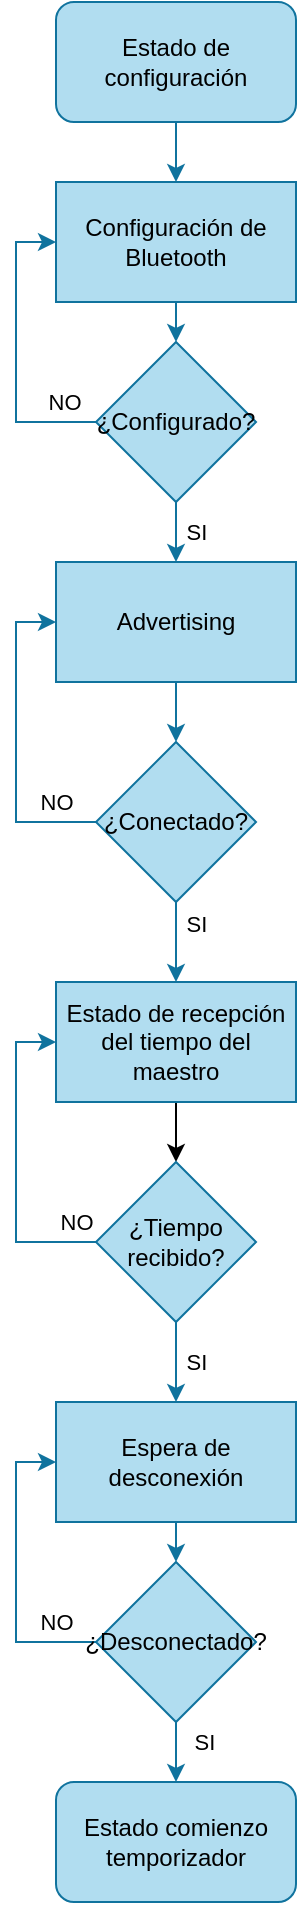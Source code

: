<mxfile version="14.7.3" type="device"><diagram id="C5RBs43oDa-KdzZeNtuy" name="Page-1"><mxGraphModel dx="786" dy="625" grid="1" gridSize="10" guides="1" tooltips="1" connect="1" arrows="1" fold="1" page="1" pageScale="1" pageWidth="827" pageHeight="1169" math="0" shadow="0"><root><mxCell id="WIyWlLk6GJQsqaUBKTNV-0"/><mxCell id="WIyWlLk6GJQsqaUBKTNV-1" parent="WIyWlLk6GJQsqaUBKTNV-0"/><mxCell id="cEpV-Jo4Pp51tE5iQaw5-6" style="edgeStyle=orthogonalEdgeStyle;rounded=0;orthogonalLoop=1;jettySize=auto;html=1;exitX=0.5;exitY=1;exitDx=0;exitDy=0;entryX=0.5;entryY=0;entryDx=0;entryDy=0;fillColor=#b1ddf0;strokeColor=#10739e;" edge="1" parent="WIyWlLk6GJQsqaUBKTNV-1" source="cEpV-Jo4Pp51tE5iQaw5-1" target="cEpV-Jo4Pp51tE5iQaw5-2"><mxGeometry relative="1" as="geometry"/></mxCell><mxCell id="cEpV-Jo4Pp51tE5iQaw5-1" value="Estado de configuración" style="rounded=1;whiteSpace=wrap;html=1;fillColor=#b1ddf0;strokeColor=#10739e;" vertex="1" parent="WIyWlLk6GJQsqaUBKTNV-1"><mxGeometry x="340" y="30" width="120" height="60" as="geometry"/></mxCell><mxCell id="cEpV-Jo4Pp51tE5iQaw5-7" style="edgeStyle=orthogonalEdgeStyle;rounded=0;orthogonalLoop=1;jettySize=auto;html=1;exitX=0.5;exitY=1;exitDx=0;exitDy=0;entryX=0.5;entryY=0;entryDx=0;entryDy=0;fillColor=#b1ddf0;strokeColor=#10739e;" edge="1" parent="WIyWlLk6GJQsqaUBKTNV-1" source="cEpV-Jo4Pp51tE5iQaw5-2" target="cEpV-Jo4Pp51tE5iQaw5-3"><mxGeometry relative="1" as="geometry"/></mxCell><mxCell id="cEpV-Jo4Pp51tE5iQaw5-2" value="Configuración de Bluetooth" style="rounded=0;whiteSpace=wrap;html=1;fillColor=#b1ddf0;strokeColor=#10739e;" vertex="1" parent="WIyWlLk6GJQsqaUBKTNV-1"><mxGeometry x="340" y="120" width="120" height="60" as="geometry"/></mxCell><mxCell id="cEpV-Jo4Pp51tE5iQaw5-8" style="edgeStyle=orthogonalEdgeStyle;rounded=0;orthogonalLoop=1;jettySize=auto;html=1;exitX=0.5;exitY=1;exitDx=0;exitDy=0;entryX=0.5;entryY=0;entryDx=0;entryDy=0;fillColor=#b1ddf0;strokeColor=#10739e;" edge="1" parent="WIyWlLk6GJQsqaUBKTNV-1" source="cEpV-Jo4Pp51tE5iQaw5-3" target="cEpV-Jo4Pp51tE5iQaw5-4"><mxGeometry relative="1" as="geometry"/></mxCell><mxCell id="cEpV-Jo4Pp51tE5iQaw5-10" value="SI" style="edgeLabel;html=1;align=center;verticalAlign=middle;resizable=0;points=[];" vertex="1" connectable="0" parent="cEpV-Jo4Pp51tE5iQaw5-8"><mxGeometry y="1" relative="1" as="geometry"><mxPoint x="9" as="offset"/></mxGeometry></mxCell><mxCell id="cEpV-Jo4Pp51tE5iQaw5-12" style="edgeStyle=orthogonalEdgeStyle;rounded=0;orthogonalLoop=1;jettySize=auto;html=1;exitX=0;exitY=0.5;exitDx=0;exitDy=0;entryX=0;entryY=0.5;entryDx=0;entryDy=0;fillColor=#b1ddf0;strokeColor=#10739e;" edge="1" parent="WIyWlLk6GJQsqaUBKTNV-1" source="cEpV-Jo4Pp51tE5iQaw5-3" target="cEpV-Jo4Pp51tE5iQaw5-2"><mxGeometry relative="1" as="geometry"/></mxCell><mxCell id="cEpV-Jo4Pp51tE5iQaw5-13" value="NO" style="edgeLabel;html=1;align=center;verticalAlign=middle;resizable=0;points=[];" vertex="1" connectable="0" parent="cEpV-Jo4Pp51tE5iQaw5-12"><mxGeometry x="-0.788" relative="1" as="geometry"><mxPoint y="-10" as="offset"/></mxGeometry></mxCell><mxCell id="cEpV-Jo4Pp51tE5iQaw5-3" value="¿Configurado?" style="rhombus;whiteSpace=wrap;html=1;fillColor=#b1ddf0;strokeColor=#10739e;" vertex="1" parent="WIyWlLk6GJQsqaUBKTNV-1"><mxGeometry x="360" y="200" width="80" height="80" as="geometry"/></mxCell><mxCell id="cEpV-Jo4Pp51tE5iQaw5-9" style="edgeStyle=orthogonalEdgeStyle;rounded=0;orthogonalLoop=1;jettySize=auto;html=1;exitX=0.5;exitY=1;exitDx=0;exitDy=0;entryX=0.5;entryY=0;entryDx=0;entryDy=0;fillColor=#b1ddf0;strokeColor=#10739e;" edge="1" parent="WIyWlLk6GJQsqaUBKTNV-1" source="cEpV-Jo4Pp51tE5iQaw5-4" target="cEpV-Jo4Pp51tE5iQaw5-5"><mxGeometry relative="1" as="geometry"/></mxCell><mxCell id="cEpV-Jo4Pp51tE5iQaw5-4" value="Advertising" style="rounded=0;whiteSpace=wrap;html=1;fillColor=#b1ddf0;strokeColor=#10739e;" vertex="1" parent="WIyWlLk6GJQsqaUBKTNV-1"><mxGeometry x="340" y="310" width="120" height="60" as="geometry"/></mxCell><mxCell id="cEpV-Jo4Pp51tE5iQaw5-15" style="edgeStyle=orthogonalEdgeStyle;rounded=0;orthogonalLoop=1;jettySize=auto;html=1;exitX=0;exitY=0.5;exitDx=0;exitDy=0;entryX=0;entryY=0.5;entryDx=0;entryDy=0;fillColor=#b1ddf0;strokeColor=#10739e;" edge="1" parent="WIyWlLk6GJQsqaUBKTNV-1" source="cEpV-Jo4Pp51tE5iQaw5-5" target="cEpV-Jo4Pp51tE5iQaw5-4"><mxGeometry relative="1" as="geometry"/></mxCell><mxCell id="cEpV-Jo4Pp51tE5iQaw5-16" value="NO" style="edgeLabel;html=1;align=center;verticalAlign=middle;resizable=0;points=[];" vertex="1" connectable="0" parent="cEpV-Jo4Pp51tE5iQaw5-15"><mxGeometry x="-0.753" y="-1" relative="1" as="geometry"><mxPoint y="-9" as="offset"/></mxGeometry></mxCell><mxCell id="cEpV-Jo4Pp51tE5iQaw5-18" style="edgeStyle=orthogonalEdgeStyle;rounded=0;orthogonalLoop=1;jettySize=auto;html=1;exitX=0.5;exitY=1;exitDx=0;exitDy=0;entryX=0.5;entryY=0;entryDx=0;entryDy=0;fillColor=#b1ddf0;strokeColor=#10739e;" edge="1" parent="WIyWlLk6GJQsqaUBKTNV-1" source="cEpV-Jo4Pp51tE5iQaw5-5" target="cEpV-Jo4Pp51tE5iQaw5-17"><mxGeometry relative="1" as="geometry"/></mxCell><mxCell id="cEpV-Jo4Pp51tE5iQaw5-19" value="SI" style="edgeLabel;html=1;align=center;verticalAlign=middle;resizable=0;points=[];" vertex="1" connectable="0" parent="cEpV-Jo4Pp51tE5iQaw5-18"><mxGeometry x="-0.45" relative="1" as="geometry"><mxPoint x="10" as="offset"/></mxGeometry></mxCell><mxCell id="cEpV-Jo4Pp51tE5iQaw5-5" value="¿Conectado?" style="rhombus;whiteSpace=wrap;html=1;fillColor=#b1ddf0;strokeColor=#10739e;" vertex="1" parent="WIyWlLk6GJQsqaUBKTNV-1"><mxGeometry x="360" y="400" width="80" height="80" as="geometry"/></mxCell><mxCell id="cEpV-Jo4Pp51tE5iQaw5-21" style="edgeStyle=orthogonalEdgeStyle;rounded=0;orthogonalLoop=1;jettySize=auto;html=1;exitX=0.5;exitY=1;exitDx=0;exitDy=0;entryX=0.5;entryY=0;entryDx=0;entryDy=0;" edge="1" parent="WIyWlLk6GJQsqaUBKTNV-1" source="cEpV-Jo4Pp51tE5iQaw5-17" target="cEpV-Jo4Pp51tE5iQaw5-20"><mxGeometry relative="1" as="geometry"/></mxCell><mxCell id="cEpV-Jo4Pp51tE5iQaw5-17" value="Estado de recepción del tiempo del maestro" style="rounded=0;whiteSpace=wrap;html=1;fillColor=#b1ddf0;strokeColor=#10739e;" vertex="1" parent="WIyWlLk6GJQsqaUBKTNV-1"><mxGeometry x="340" y="520" width="120" height="60" as="geometry"/></mxCell><mxCell id="cEpV-Jo4Pp51tE5iQaw5-22" value="NO" style="edgeStyle=orthogonalEdgeStyle;rounded=0;orthogonalLoop=1;jettySize=auto;html=1;exitX=0;exitY=0.5;exitDx=0;exitDy=0;entryX=0;entryY=0.5;entryDx=0;entryDy=0;fillColor=#b1ddf0;strokeColor=#10739e;" edge="1" parent="WIyWlLk6GJQsqaUBKTNV-1" source="cEpV-Jo4Pp51tE5iQaw5-20" target="cEpV-Jo4Pp51tE5iQaw5-17"><mxGeometry x="-0.875" y="-10" relative="1" as="geometry"><mxPoint as="offset"/></mxGeometry></mxCell><mxCell id="cEpV-Jo4Pp51tE5iQaw5-24" value="SI" style="edgeStyle=orthogonalEdgeStyle;rounded=0;orthogonalLoop=1;jettySize=auto;html=1;exitX=0.5;exitY=1;exitDx=0;exitDy=0;entryX=0.5;entryY=0;entryDx=0;entryDy=0;fillColor=#b1ddf0;strokeColor=#10739e;" edge="1" parent="WIyWlLk6GJQsqaUBKTNV-1" source="cEpV-Jo4Pp51tE5iQaw5-20" target="cEpV-Jo4Pp51tE5iQaw5-23"><mxGeometry y="10" relative="1" as="geometry"><mxPoint as="offset"/></mxGeometry></mxCell><mxCell id="cEpV-Jo4Pp51tE5iQaw5-20" value="¿Tiempo recibido?" style="rhombus;whiteSpace=wrap;html=1;fillColor=#b1ddf0;strokeColor=#10739e;" vertex="1" parent="WIyWlLk6GJQsqaUBKTNV-1"><mxGeometry x="360" y="610" width="80" height="80" as="geometry"/></mxCell><mxCell id="cEpV-Jo4Pp51tE5iQaw5-26" style="edgeStyle=orthogonalEdgeStyle;rounded=0;orthogonalLoop=1;jettySize=auto;html=1;exitX=0.5;exitY=1;exitDx=0;exitDy=0;entryX=0.5;entryY=0;entryDx=0;entryDy=0;fillColor=#b1ddf0;strokeColor=#10739e;" edge="1" parent="WIyWlLk6GJQsqaUBKTNV-1" source="cEpV-Jo4Pp51tE5iQaw5-23" target="cEpV-Jo4Pp51tE5iQaw5-25"><mxGeometry relative="1" as="geometry"/></mxCell><mxCell id="cEpV-Jo4Pp51tE5iQaw5-23" value="Espera de desconexión" style="rounded=0;whiteSpace=wrap;html=1;fillColor=#b1ddf0;strokeColor=#10739e;" vertex="1" parent="WIyWlLk6GJQsqaUBKTNV-1"><mxGeometry x="340" y="730" width="120" height="60" as="geometry"/></mxCell><mxCell id="cEpV-Jo4Pp51tE5iQaw5-27" style="edgeStyle=orthogonalEdgeStyle;rounded=0;orthogonalLoop=1;jettySize=auto;html=1;exitX=0;exitY=0.5;exitDx=0;exitDy=0;entryX=0;entryY=0.5;entryDx=0;entryDy=0;fillColor=#b1ddf0;strokeColor=#10739e;" edge="1" parent="WIyWlLk6GJQsqaUBKTNV-1" source="cEpV-Jo4Pp51tE5iQaw5-25" target="cEpV-Jo4Pp51tE5iQaw5-23"><mxGeometry relative="1" as="geometry"/></mxCell><mxCell id="cEpV-Jo4Pp51tE5iQaw5-28" value="NO" style="edgeLabel;html=1;align=center;verticalAlign=middle;resizable=0;points=[];" vertex="1" connectable="0" parent="cEpV-Jo4Pp51tE5iQaw5-27"><mxGeometry x="-0.867" y="2" relative="1" as="geometry"><mxPoint x="-10" y="-12" as="offset"/></mxGeometry></mxCell><mxCell id="cEpV-Jo4Pp51tE5iQaw5-30" style="edgeStyle=orthogonalEdgeStyle;rounded=0;orthogonalLoop=1;jettySize=auto;html=1;exitX=0.5;exitY=1;exitDx=0;exitDy=0;entryX=0.5;entryY=0;entryDx=0;entryDy=0;fillColor=#b1ddf0;strokeColor=#10739e;" edge="1" parent="WIyWlLk6GJQsqaUBKTNV-1" source="cEpV-Jo4Pp51tE5iQaw5-25" target="cEpV-Jo4Pp51tE5iQaw5-29"><mxGeometry relative="1" as="geometry"/></mxCell><mxCell id="cEpV-Jo4Pp51tE5iQaw5-31" value="SI" style="edgeLabel;html=1;align=center;verticalAlign=middle;resizable=0;points=[];" vertex="1" connectable="0" parent="cEpV-Jo4Pp51tE5iQaw5-30"><mxGeometry x="0.067" y="2" relative="1" as="geometry"><mxPoint x="12" y="-6" as="offset"/></mxGeometry></mxCell><mxCell id="cEpV-Jo4Pp51tE5iQaw5-25" value="¿Desconectado?" style="rhombus;whiteSpace=wrap;html=1;fillColor=#b1ddf0;strokeColor=#10739e;" vertex="1" parent="WIyWlLk6GJQsqaUBKTNV-1"><mxGeometry x="360" y="810" width="80" height="80" as="geometry"/></mxCell><mxCell id="cEpV-Jo4Pp51tE5iQaw5-29" value="Estado comienzo temporizador" style="rounded=1;whiteSpace=wrap;html=1;fillColor=#b1ddf0;strokeColor=#10739e;" vertex="1" parent="WIyWlLk6GJQsqaUBKTNV-1"><mxGeometry x="340" y="920" width="120" height="60" as="geometry"/></mxCell></root></mxGraphModel></diagram></mxfile>